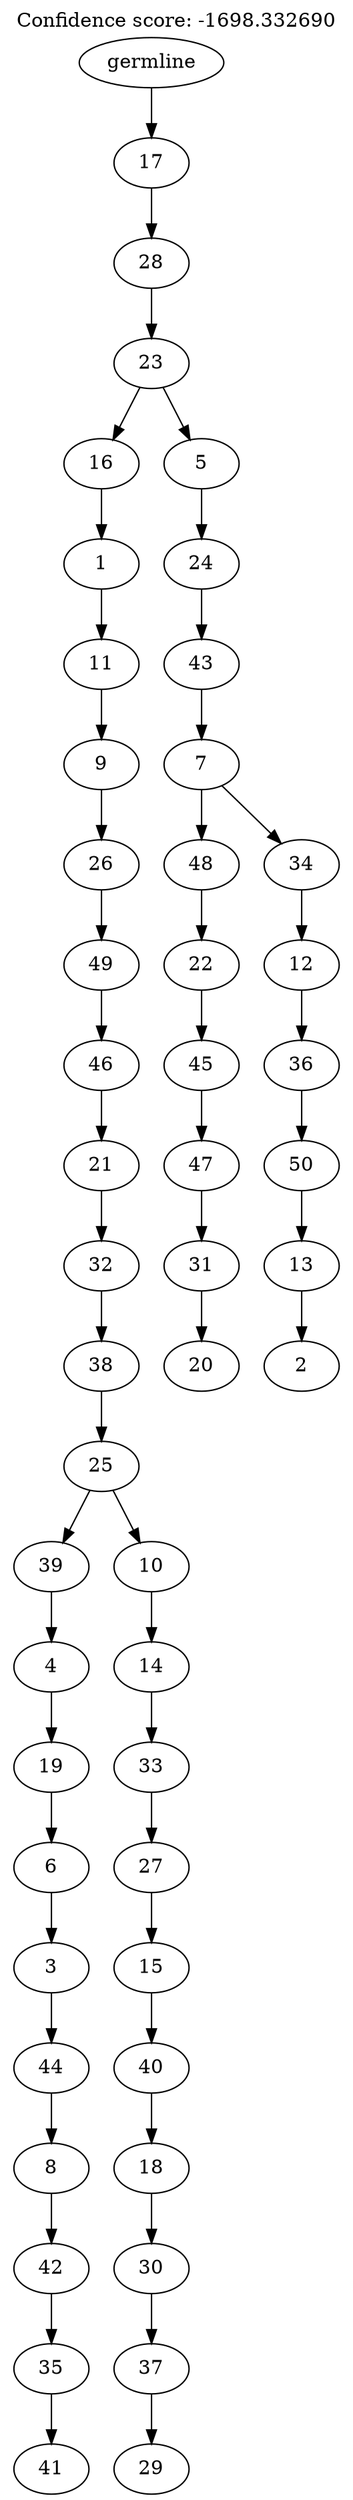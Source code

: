 digraph g {
	"49" -> "50";
	"50" [label="41"];
	"48" -> "49";
	"49" [label="35"];
	"47" -> "48";
	"48" [label="42"];
	"46" -> "47";
	"47" [label="8"];
	"45" -> "46";
	"46" [label="44"];
	"44" -> "45";
	"45" [label="3"];
	"43" -> "44";
	"44" [label="6"];
	"42" -> "43";
	"43" [label="19"];
	"41" -> "42";
	"42" [label="4"];
	"39" -> "40";
	"40" [label="29"];
	"38" -> "39";
	"39" [label="37"];
	"37" -> "38";
	"38" [label="30"];
	"36" -> "37";
	"37" [label="18"];
	"35" -> "36";
	"36" [label="40"];
	"34" -> "35";
	"35" [label="15"];
	"33" -> "34";
	"34" [label="27"];
	"32" -> "33";
	"33" [label="33"];
	"31" -> "32";
	"32" [label="14"];
	"30" -> "31";
	"31" [label="10"];
	"30" -> "41";
	"41" [label="39"];
	"29" -> "30";
	"30" [label="25"];
	"28" -> "29";
	"29" [label="38"];
	"27" -> "28";
	"28" [label="32"];
	"26" -> "27";
	"27" [label="21"];
	"25" -> "26";
	"26" [label="46"];
	"24" -> "25";
	"25" [label="49"];
	"23" -> "24";
	"24" [label="26"];
	"22" -> "23";
	"23" [label="9"];
	"21" -> "22";
	"22" [label="11"];
	"20" -> "21";
	"21" [label="1"];
	"18" -> "19";
	"19" [label="20"];
	"17" -> "18";
	"18" [label="31"];
	"16" -> "17";
	"17" [label="47"];
	"15" -> "16";
	"16" [label="45"];
	"14" -> "15";
	"15" [label="22"];
	"12" -> "13";
	"13" [label="2"];
	"11" -> "12";
	"12" [label="13"];
	"10" -> "11";
	"11" [label="50"];
	"9" -> "10";
	"10" [label="36"];
	"8" -> "9";
	"9" [label="12"];
	"7" -> "8";
	"8" [label="34"];
	"7" -> "14";
	"14" [label="48"];
	"6" -> "7";
	"7" [label="7"];
	"5" -> "6";
	"6" [label="43"];
	"4" -> "5";
	"5" [label="24"];
	"3" -> "4";
	"4" [label="5"];
	"3" -> "20";
	"20" [label="16"];
	"2" -> "3";
	"3" [label="23"];
	"1" -> "2";
	"2" [label="28"];
	"0" -> "1";
	"1" [label="17"];
	"0" [label="germline"];
	labelloc="t";
	label="Confidence score: -1698.332690";
}
